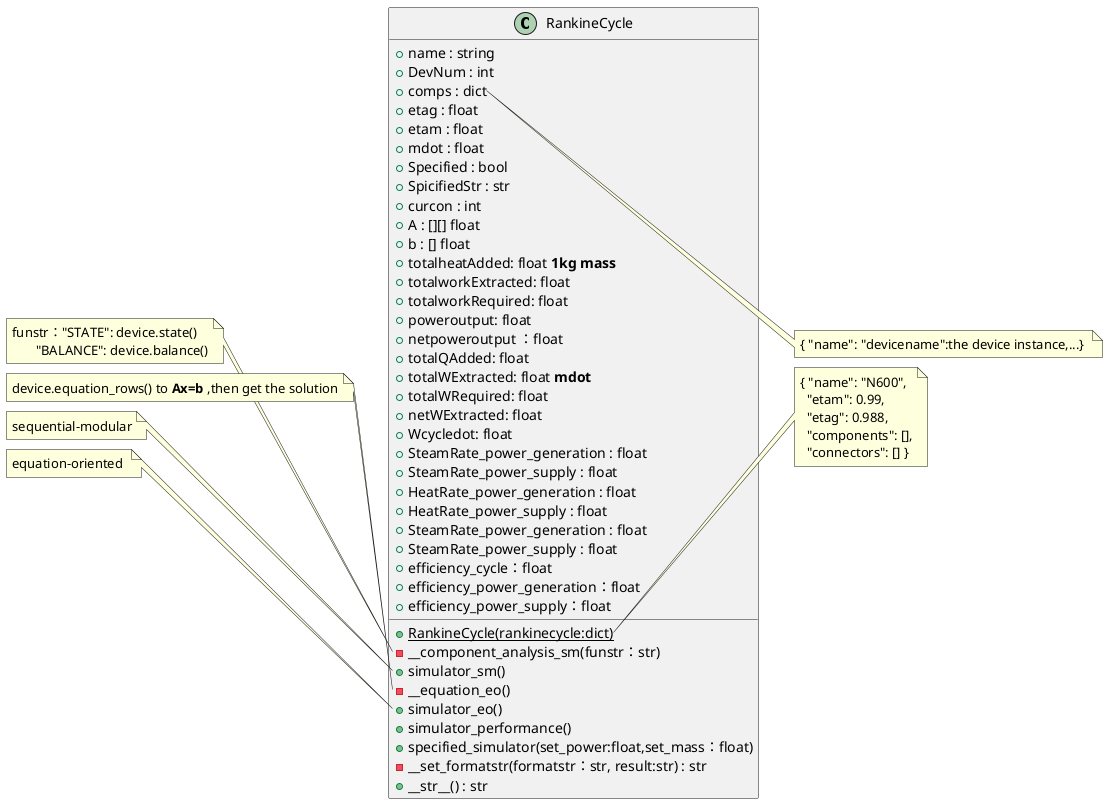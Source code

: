 @startuml
class RankineCycle{
    + name : string 
    + DevNum : int
    + comps : dict
    + etag : float
    + etam : float
    + mdot : float 
    + Specified : bool
    + SpicifiedStr : str
    + curcon : int 
    + A : [][] float 
    + b : [] float
    + totalheatAdded: float **1kg mass**
    + totalworkExtracted: float
    + totalworkRequired: float
    + poweroutput: float
    + netpoweroutput ：float
    + totalQAdded: float
    + totalWExtracted: float **mdot**
    + totalWRequired: float
    + netWExtracted: float
    + Wcycledot: float
    + SteamRate_power_generation : float  
    + SteamRate_power_supply : float
    + HeatRate_power_generation : float  
    + HeatRate_power_supply : float
    + SteamRate_power_generation : float  
    + SteamRate_power_supply : float
    + efficiency_cycle：float
    + efficiency_power_generation：float
    + efficiency_power_supply：float
    + {static} RankineCycle(rankinecycle:dict)
    - __component_analysis_sm(funstr：str)
    + simulator_sm()
    - __equation_eo()
    + simulator_eo()
    + simulator_performance()
    + specified_simulator(set_power:float,set_mass：float)
    - __set_formatstr(formatstr：str, result:str) : str
    +__str__() : str
}
note left of RankineCycle::component_analysis_sm
   funstr："STATE": device.state()
          "BALANCE": device.balance()
end note
note left of RankineCycle::equation_eo
   device.equation_rows() to **Ax=b** ,then get the solution
end note
note left of RankineCycle::simulator_sm
   sequential-modular
end note
note left of RankineCycle::simulator_eo
    equation-oriented 
end note
note right of RankineCycle::comps
  { "name": "devicename":the device instance,...} 
end note
note right of RankineCycle::RankineCycle
  { "name": "N600",
    "etam": 0.99,
    "etag": 0.988,
    "components": [],
    "connectors": [] } 
end note
@enduml